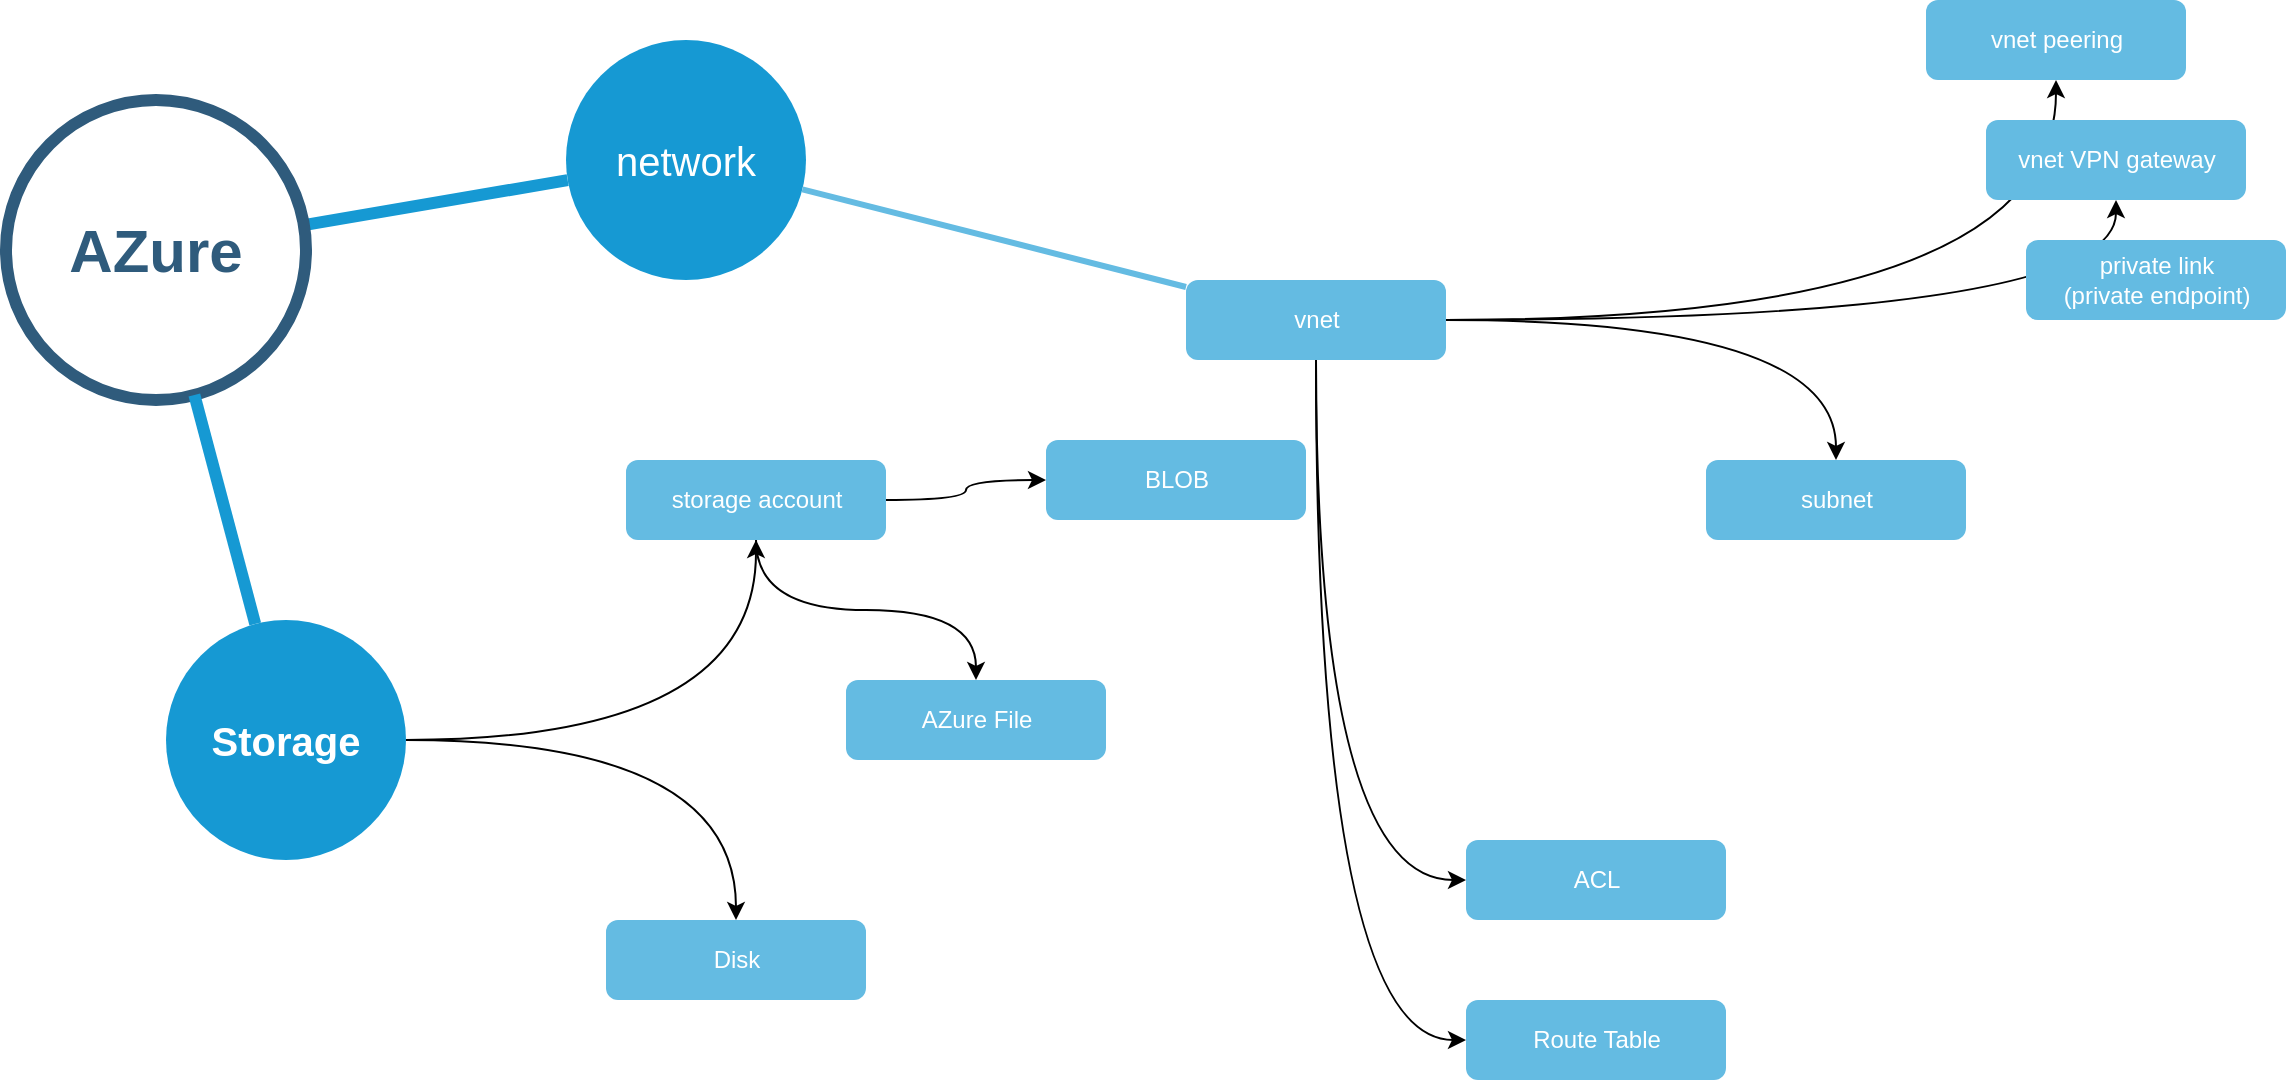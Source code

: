 <mxfile version="13.0.3" type="github" pages="2">
  <diagram id="6a731a19-8d31-9384-78a2-239565b7b9f0" name="AZure">
    <mxGraphModel dx="1186" dy="764" grid="1" gridSize="10" guides="1" tooltips="1" connect="1" arrows="1" fold="1" page="1" pageScale="1" pageWidth="1169" pageHeight="827" background="#ffffff" math="0" shadow="0">
      <root>
        <mxCell id="0" />
        <mxCell id="1" parent="0" />
        <mxCell id="1350" value="network" style="ellipse;whiteSpace=wrap;html=1;shadow=0;fontFamily=Helvetica;fontSize=20;fontColor=#FFFFFF;align=center;strokeWidth=3;fillColor=#1699D3;strokeColor=none;" parent="1" vertex="1">
          <mxGeometry x="410" y="40" width="120" height="120" as="geometry" />
        </mxCell>
        <mxCell id="1359" style="endArrow=none;strokeWidth=6;strokeColor=#1699D3;html=1;" parent="1" source="1515" target="1350" edge="1">
          <mxGeometry relative="1" as="geometry" />
        </mxCell>
        <mxCell id="mNiaKAQRIwL9d3Nvt324-1543" value="" style="edgeStyle=orthogonalEdgeStyle;rounded=0;orthogonalLoop=1;jettySize=auto;html=1;curved=1;" edge="1" parent="1" source="1372" target="mNiaKAQRIwL9d3Nvt324-1542">
          <mxGeometry relative="1" as="geometry" />
        </mxCell>
        <mxCell id="mNiaKAQRIwL9d3Nvt324-1545" value="" style="edgeStyle=orthogonalEdgeStyle;rounded=0;orthogonalLoop=1;jettySize=auto;html=1;curved=1;" edge="1" parent="1" source="1372" target="mNiaKAQRIwL9d3Nvt324-1544">
          <mxGeometry relative="1" as="geometry" />
        </mxCell>
        <mxCell id="6XpFkjYFlub7kb4wAWm7-1517" value="" style="edgeStyle=orthogonalEdgeStyle;rounded=0;orthogonalLoop=1;jettySize=auto;html=1;curved=1;entryX=0;entryY=0.5;entryDx=0;entryDy=0;exitX=0.5;exitY=1;exitDx=0;exitDy=0;" edge="1" parent="1" source="1372" target="6XpFkjYFlub7kb4wAWm7-1516">
          <mxGeometry relative="1" as="geometry" />
        </mxCell>
        <mxCell id="6XpFkjYFlub7kb4wAWm7-1520" style="edgeStyle=orthogonalEdgeStyle;curved=1;rounded=0;orthogonalLoop=1;jettySize=auto;html=1;" edge="1" parent="1" source="1372" target="6XpFkjYFlub7kb4wAWm7-1519">
          <mxGeometry relative="1" as="geometry" />
        </mxCell>
        <mxCell id="6XpFkjYFlub7kb4wAWm7-1524" style="edgeStyle=orthogonalEdgeStyle;curved=1;rounded=0;orthogonalLoop=1;jettySize=auto;html=1;entryX=0;entryY=0.5;entryDx=0;entryDy=0;exitX=0.5;exitY=1;exitDx=0;exitDy=0;" edge="1" parent="1" source="1372" target="6XpFkjYFlub7kb4wAWm7-1523">
          <mxGeometry relative="1" as="geometry" />
        </mxCell>
        <object label="vnet" id="1372">
          <mxCell style="rounded=1;fillColor=#64BBE2;strokeColor=none;strokeWidth=3;shadow=0;html=1;fontColor=#FFFFFF;" parent="1" vertex="1">
            <mxGeometry x="720" y="160" width="130" height="40" as="geometry" />
          </mxCell>
        </object>
        <mxCell id="6XpFkjYFlub7kb4wAWm7-1516" value="ACL" style="rounded=1;fillColor=#64BBE2;strokeColor=none;strokeWidth=3;shadow=0;html=1;fontColor=#FFFFFF;" vertex="1" parent="1">
          <mxGeometry x="860" y="440" width="130" height="40" as="geometry" />
        </mxCell>
        <mxCell id="mNiaKAQRIwL9d3Nvt324-1544" value="subnet" style="rounded=1;fillColor=#64BBE2;strokeColor=none;strokeWidth=3;shadow=0;html=1;fontColor=#FFFFFF;" vertex="1" parent="1">
          <mxGeometry x="980" y="250" width="130" height="40" as="geometry" />
        </mxCell>
        <mxCell id="mNiaKAQRIwL9d3Nvt324-1542" value="vnet peering" style="rounded=1;fillColor=#64BBE2;strokeColor=none;strokeWidth=3;shadow=0;html=1;fontColor=#FFFFFF;" vertex="1" parent="1">
          <mxGeometry x="1090" y="20" width="130" height="40" as="geometry" />
        </mxCell>
        <mxCell id="1384" value="" style="edgeStyle=none;endArrow=none;strokeWidth=3;strokeColor=#64BBE2;html=1;" parent="1" source="1350" target="1372" edge="1">
          <mxGeometry x="-221.5" y="56.5" width="100" height="100" as="geometry">
            <mxPoint x="-221.5" y="156.5" as="sourcePoint" />
            <mxPoint x="-121.5" y="56.5" as="targetPoint" />
          </mxGeometry>
        </mxCell>
        <mxCell id="1515" value="AZure" style="ellipse;whiteSpace=wrap;html=1;shadow=0;fontFamily=Helvetica;fontSize=30;fontColor=#2F5B7C;align=center;strokeColor=#2F5B7C;strokeWidth=6;fillColor=#FFFFFF;fontStyle=1;gradientColor=none;" parent="1" vertex="1">
          <mxGeometry x="130" y="70" width="150" height="150" as="geometry" />
        </mxCell>
        <mxCell id="6XpFkjYFlub7kb4wAWm7-1515" value="private link&lt;br&gt;(private endpoint)" style="rounded=1;fillColor=#64BBE2;strokeColor=none;strokeWidth=3;shadow=0;html=1;fontColor=#FFFFFF;" vertex="1" parent="1">
          <mxGeometry x="1140" y="140" width="130" height="40" as="geometry" />
        </mxCell>
        <mxCell id="6XpFkjYFlub7kb4wAWm7-1519" value="vnet VPN gateway" style="rounded=1;fillColor=#64BBE2;strokeColor=none;strokeWidth=3;shadow=0;html=1;fontColor=#FFFFFF;" vertex="1" parent="1">
          <mxGeometry x="1120" y="80" width="130" height="40" as="geometry" />
        </mxCell>
        <mxCell id="6XpFkjYFlub7kb4wAWm7-1523" value="Route Table" style="rounded=1;fillColor=#64BBE2;strokeColor=none;strokeWidth=3;shadow=0;html=1;fontColor=#FFFFFF;" vertex="1" parent="1">
          <mxGeometry x="860" y="520" width="130" height="40" as="geometry" />
        </mxCell>
        <mxCell id="6XpFkjYFlub7kb4wAWm7-1527" value="" style="edgeStyle=orthogonalEdgeStyle;curved=1;rounded=0;orthogonalLoop=1;jettySize=auto;html=1;exitX=1;exitY=0.5;exitDx=0;exitDy=0;" edge="1" parent="1" source="6XpFkjYFlub7kb4wAWm7-1530" target="6XpFkjYFlub7kb4wAWm7-1526">
          <mxGeometry relative="1" as="geometry">
            <mxPoint x="440" y="320" as="sourcePoint" />
          </mxGeometry>
        </mxCell>
        <mxCell id="6XpFkjYFlub7kb4wAWm7-1529" value="" style="edgeStyle=orthogonalEdgeStyle;curved=1;rounded=0;orthogonalLoop=1;jettySize=auto;html=1;" edge="1" parent="1" source="6XpFkjYFlub7kb4wAWm7-1530" target="6XpFkjYFlub7kb4wAWm7-1528">
          <mxGeometry relative="1" as="geometry">
            <mxPoint x="440" y="320" as="sourcePoint" />
          </mxGeometry>
        </mxCell>
        <mxCell id="6XpFkjYFlub7kb4wAWm7-1533" value="" style="edgeStyle=orthogonalEdgeStyle;curved=1;rounded=0;orthogonalLoop=1;jettySize=auto;html=1;" edge="1" parent="1" source="6XpFkjYFlub7kb4wAWm7-1528" target="6XpFkjYFlub7kb4wAWm7-1532">
          <mxGeometry relative="1" as="geometry" />
        </mxCell>
        <mxCell id="6XpFkjYFlub7kb4wAWm7-1535" value="" style="edgeStyle=orthogonalEdgeStyle;curved=1;rounded=0;orthogonalLoop=1;jettySize=auto;html=1;" edge="1" parent="1" source="6XpFkjYFlub7kb4wAWm7-1528" target="6XpFkjYFlub7kb4wAWm7-1534">
          <mxGeometry relative="1" as="geometry" />
        </mxCell>
        <object label="storage account" id="6XpFkjYFlub7kb4wAWm7-1528">
          <mxCell style="rounded=1;fillColor=#64BBE2;strokeColor=none;strokeWidth=3;shadow=0;html=1;fontColor=#FFFFFF;" vertex="1" parent="1">
            <mxGeometry x="440" y="250" width="130" height="40" as="geometry" />
          </mxCell>
        </object>
        <object label="AZure File" id="6XpFkjYFlub7kb4wAWm7-1534">
          <mxCell style="rounded=1;fillColor=#64BBE2;strokeColor=none;strokeWidth=3;shadow=0;html=1;fontColor=#FFFFFF;" vertex="1" parent="1">
            <mxGeometry x="550" y="360" width="130" height="40" as="geometry" />
          </mxCell>
        </object>
        <object label="BLOB" id="6XpFkjYFlub7kb4wAWm7-1532">
          <mxCell style="rounded=1;fillColor=#64BBE2;strokeColor=none;strokeWidth=3;shadow=0;html=1;fontColor=#FFFFFF;" vertex="1" parent="1">
            <mxGeometry x="650" y="240" width="130" height="40" as="geometry" />
          </mxCell>
        </object>
        <object label="Disk" id="6XpFkjYFlub7kb4wAWm7-1526">
          <mxCell style="rounded=1;fillColor=#64BBE2;strokeColor=none;strokeWidth=3;shadow=0;html=1;fontColor=#FFFFFF;" vertex="1" parent="1">
            <mxGeometry x="430" y="480" width="130" height="40" as="geometry" />
          </mxCell>
        </object>
        <mxCell id="6XpFkjYFlub7kb4wAWm7-1530" value="Storage" style="ellipse;whiteSpace=wrap;html=1;shadow=0;fontFamily=Helvetica;fontSize=20;fontColor=#FFFFFF;align=center;strokeWidth=3;fillColor=#1699D3;strokeColor=none;fontStyle=1" vertex="1" parent="1">
          <mxGeometry x="210" y="330" width="120" height="120" as="geometry" />
        </mxCell>
        <mxCell id="6XpFkjYFlub7kb4wAWm7-1531" style="endArrow=none;strokeWidth=6;strokeColor=#1699D3;html=1;" edge="1" parent="1" source="1515" target="6XpFkjYFlub7kb4wAWm7-1530">
          <mxGeometry relative="1" as="geometry">
            <mxPoint x="288.989" y="142.729" as="sourcePoint" />
            <mxPoint x="420.847" y="120.045" as="targetPoint" />
          </mxGeometry>
        </mxCell>
      </root>
    </mxGraphModel>
  </diagram>
  <diagram id="opLCDMtnMdFaz5-k9RsS" name="Page-2">
    <mxGraphModel dx="1186" dy="764" grid="1" gridSize="10" guides="1" tooltips="1" connect="1" arrows="1" fold="1" page="1" pageScale="1" pageWidth="850" pageHeight="1100" math="0" shadow="0">
      <root>
        <mxCell id="ZWWbI9fi0-9k9005FOOP-0" />
        <mxCell id="ZWWbI9fi0-9k9005FOOP-1" parent="ZWWbI9fi0-9k9005FOOP-0" />
      </root>
    </mxGraphModel>
  </diagram>
</mxfile>
